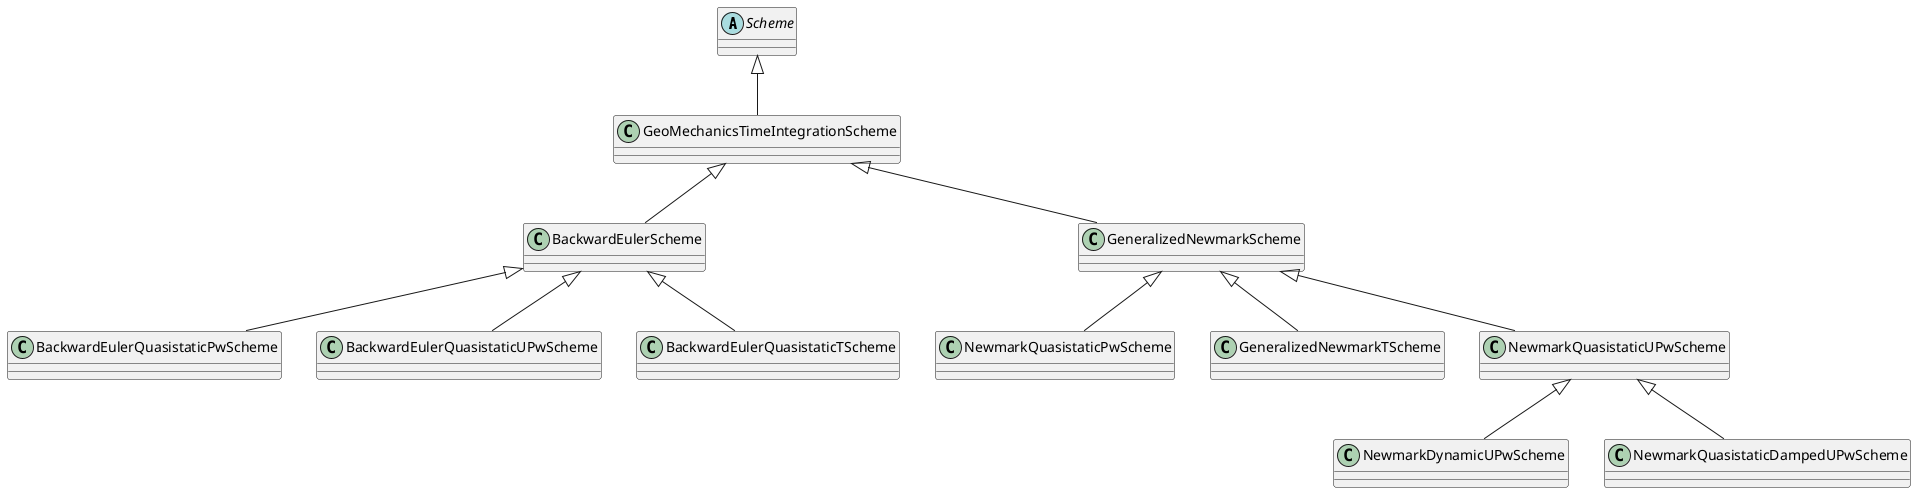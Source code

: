 @startuml
'https://plantuml.com/class-diagram

abstract class Scheme
class GeoMechanicsTimeIntegrationScheme
Scheme <|-- GeoMechanicsTimeIntegrationScheme

class BackwardEulerScheme
class BackwardEulerQuasistaticPwScheme
class BackwardEulerQuasistaticUPwScheme
class BackwardEulerQuasistaticTScheme

GeoMechanicsTimeIntegrationScheme <|-- BackwardEulerScheme
BackwardEulerScheme <|-- BackwardEulerQuasistaticPwScheme
BackwardEulerScheme <|-- BackwardEulerQuasistaticUPwScheme
BackwardEulerScheme <|-- BackwardEulerQuasistaticTScheme

class GeneralizedNewmarkScheme
class NewmarkQuasistaticPwScheme
class GeneralizedNewmarkTScheme
class NewmarkQuasistaticUPwScheme
class NewmarkDynamicUPwScheme
class NewmarkQuasistaticDampedUPwScheme

GeoMechanicsTimeIntegrationScheme <|-- GeneralizedNewmarkScheme
GeneralizedNewmarkScheme <|-- NewmarkQuasistaticPwScheme
GeneralizedNewmarkScheme <|-- GeneralizedNewmarkTScheme
GeneralizedNewmarkScheme <|-- NewmarkQuasistaticUPwScheme
NewmarkQuasistaticUPwScheme <|-- NewmarkDynamicUPwScheme
NewmarkQuasistaticUPwScheme <|-- NewmarkQuasistaticDampedUPwScheme

@enduml